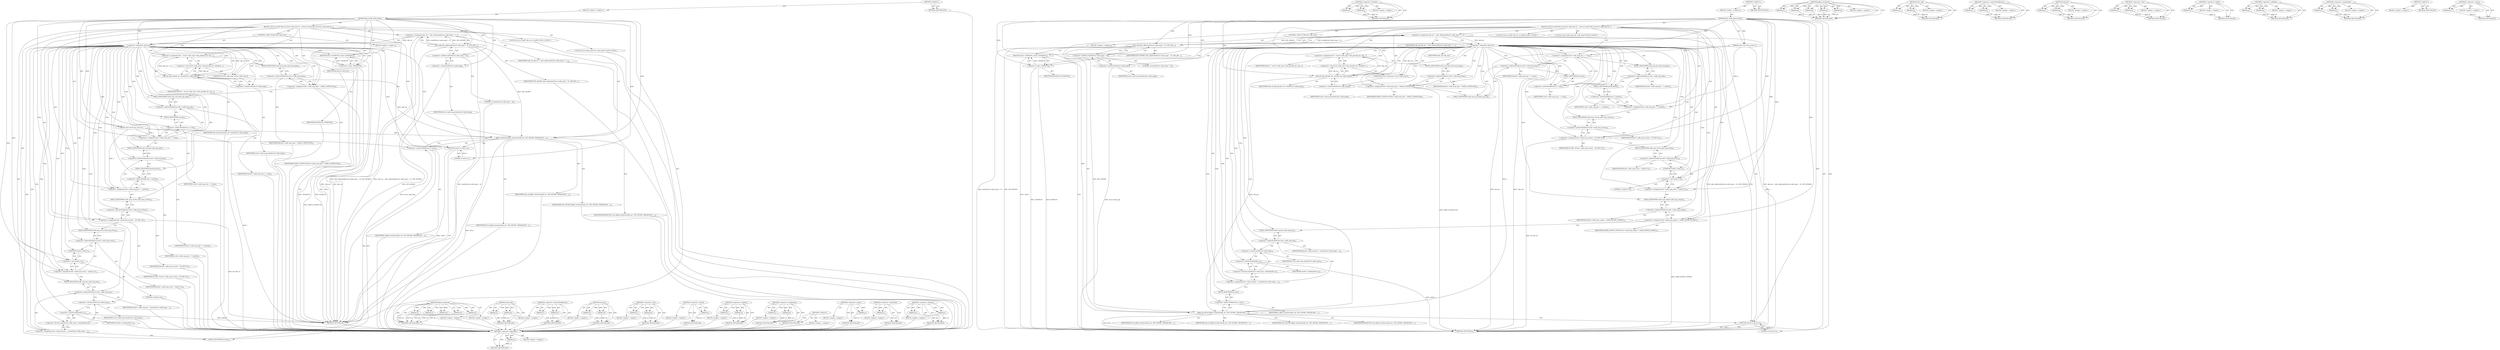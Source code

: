digraph "&lt;operator&gt;.minus" {
vulnerable_132 [label=<(METHOD,&lt;operator&gt;.logicalNot)>];
vulnerable_133 [label=<(PARAM,p1)>];
vulnerable_134 [label=<(BLOCK,&lt;empty&gt;,&lt;empty&gt;)>];
vulnerable_135 [label=<(METHOD_RETURN,ANY)>];
vulnerable_155 [label=<(METHOD,&lt;operator&gt;.division)>];
vulnerable_156 [label=<(PARAM,p1)>];
vulnerable_157 [label=<(PARAM,p2)>];
vulnerable_158 [label=<(BLOCK,&lt;empty&gt;,&lt;empty&gt;)>];
vulnerable_159 [label=<(METHOD_RETURN,ANY)>];
vulnerable_6 [label=<(METHOD,&lt;global&gt;)<SUB>1</SUB>>];
vulnerable_7 [label=<(BLOCK,&lt;empty&gt;,&lt;empty&gt;)<SUB>1</SUB>>];
vulnerable_8 [label=<(METHOD,key_notify_policy_flush)<SUB>1</SUB>>];
vulnerable_9 [label=<(PARAM,const struct km_event *c)<SUB>1</SUB>>];
vulnerable_10 [label=<(BLOCK,{
	struct sk_buff *skb_out;
	struct sadb_msg *h...,{
	struct sk_buff *skb_out;
	struct sadb_msg *h...)<SUB>2</SUB>>];
vulnerable_11 [label="<(LOCAL,struct sk_buff* skb_out: sk_buff*)<SUB>3</SUB>>"];
vulnerable_12 [label="<(LOCAL,struct sadb_msg* hdr: sadb_msg*)<SUB>4</SUB>>"];
vulnerable_13 [label=<(&lt;operator&gt;.assignment,skb_out = alloc_skb(sizeof(struct sadb_msg) + 1...)<SUB>6</SUB>>];
vulnerable_14 [label=<(IDENTIFIER,skb_out,skb_out = alloc_skb(sizeof(struct sadb_msg) + 1...)<SUB>6</SUB>>];
vulnerable_15 [label=<(alloc_skb,alloc_skb(sizeof(struct sadb_msg) + 16, GFP_ATO...)<SUB>6</SUB>>];
vulnerable_16 [label=<(&lt;operator&gt;.addition,sizeof(struct sadb_msg) + 16)<SUB>6</SUB>>];
vulnerable_17 [label=<(&lt;operator&gt;.sizeOf,sizeof(struct sadb_msg))<SUB>6</SUB>>];
vulnerable_18 [label=<(IDENTIFIER,struct sadb_msg,sizeof(struct sadb_msg))<SUB>6</SUB>>];
vulnerable_19 [label=<(LITERAL,16,sizeof(struct sadb_msg) + 16)<SUB>6</SUB>>];
vulnerable_20 [label=<(IDENTIFIER,GFP_ATOMIC,alloc_skb(sizeof(struct sadb_msg) + 16, GFP_ATO...)<SUB>6</SUB>>];
vulnerable_21 [label=<(CONTROL_STRUCTURE,IF,if (!skb_out))<SUB>7</SUB>>];
vulnerable_22 [label=<(&lt;operator&gt;.logicalNot,!skb_out)<SUB>7</SUB>>];
vulnerable_23 [label=<(IDENTIFIER,skb_out,!skb_out)<SUB>7</SUB>>];
vulnerable_24 [label=<(BLOCK,&lt;empty&gt;,&lt;empty&gt;)<SUB>8</SUB>>];
vulnerable_25 [label=<(RETURN,return -ENOBUFS;,return -ENOBUFS;)<SUB>8</SUB>>];
vulnerable_26 [label=<(&lt;operator&gt;.minus,-ENOBUFS)<SUB>8</SUB>>];
vulnerable_27 [label=<(IDENTIFIER,ENOBUFS,-ENOBUFS)<SUB>8</SUB>>];
vulnerable_28 [label=<(&lt;operator&gt;.assignment,hdr = (struct sadb_msg *) skb_put(skb_out, size...)<SUB>9</SUB>>];
vulnerable_29 [label=<(IDENTIFIER,hdr,hdr = (struct sadb_msg *) skb_put(skb_out, size...)<SUB>9</SUB>>];
vulnerable_30 [label=<(&lt;operator&gt;.cast,(struct sadb_msg *) skb_put(skb_out, sizeof(str...)<SUB>9</SUB>>];
vulnerable_31 [label=<(UNKNOWN,struct sadb_msg *,struct sadb_msg *)<SUB>9</SUB>>];
vulnerable_32 [label=<(skb_put,skb_put(skb_out, sizeof(struct sadb_msg)))<SUB>9</SUB>>];
vulnerable_33 [label=<(IDENTIFIER,skb_out,skb_put(skb_out, sizeof(struct sadb_msg)))<SUB>9</SUB>>];
vulnerable_34 [label=<(&lt;operator&gt;.sizeOf,sizeof(struct sadb_msg))<SUB>9</SUB>>];
vulnerable_35 [label=<(IDENTIFIER,struct sadb_msg,sizeof(struct sadb_msg))<SUB>9</SUB>>];
vulnerable_36 [label=<(&lt;operator&gt;.assignment,hdr-&gt;sadb_msg_type = SADB_X_SPDFLUSH)<SUB>10</SUB>>];
vulnerable_37 [label=<(&lt;operator&gt;.indirectFieldAccess,hdr-&gt;sadb_msg_type)<SUB>10</SUB>>];
vulnerable_38 [label=<(IDENTIFIER,hdr,hdr-&gt;sadb_msg_type = SADB_X_SPDFLUSH)<SUB>10</SUB>>];
vulnerable_39 [label=<(FIELD_IDENTIFIER,sadb_msg_type,sadb_msg_type)<SUB>10</SUB>>];
vulnerable_40 [label=<(IDENTIFIER,SADB_X_SPDFLUSH,hdr-&gt;sadb_msg_type = SADB_X_SPDFLUSH)<SUB>10</SUB>>];
vulnerable_41 [label=<(&lt;operator&gt;.assignment,hdr-&gt;sadb_msg_seq = c-&gt;seq)<SUB>11</SUB>>];
vulnerable_42 [label=<(&lt;operator&gt;.indirectFieldAccess,hdr-&gt;sadb_msg_seq)<SUB>11</SUB>>];
vulnerable_43 [label=<(IDENTIFIER,hdr,hdr-&gt;sadb_msg_seq = c-&gt;seq)<SUB>11</SUB>>];
vulnerable_44 [label=<(FIELD_IDENTIFIER,sadb_msg_seq,sadb_msg_seq)<SUB>11</SUB>>];
vulnerable_45 [label=<(&lt;operator&gt;.indirectFieldAccess,c-&gt;seq)<SUB>11</SUB>>];
vulnerable_46 [label=<(IDENTIFIER,c,hdr-&gt;sadb_msg_seq = c-&gt;seq)<SUB>11</SUB>>];
vulnerable_47 [label=<(FIELD_IDENTIFIER,seq,seq)<SUB>11</SUB>>];
vulnerable_48 [label=<(&lt;operator&gt;.assignment,hdr-&gt;sadb_msg_pid = c-&gt;portid)<SUB>12</SUB>>];
vulnerable_49 [label=<(&lt;operator&gt;.indirectFieldAccess,hdr-&gt;sadb_msg_pid)<SUB>12</SUB>>];
vulnerable_50 [label=<(IDENTIFIER,hdr,hdr-&gt;sadb_msg_pid = c-&gt;portid)<SUB>12</SUB>>];
vulnerable_51 [label=<(FIELD_IDENTIFIER,sadb_msg_pid,sadb_msg_pid)<SUB>12</SUB>>];
vulnerable_52 [label=<(&lt;operator&gt;.indirectFieldAccess,c-&gt;portid)<SUB>12</SUB>>];
vulnerable_53 [label=<(IDENTIFIER,c,hdr-&gt;sadb_msg_pid = c-&gt;portid)<SUB>12</SUB>>];
vulnerable_54 [label=<(FIELD_IDENTIFIER,portid,portid)<SUB>12</SUB>>];
vulnerable_55 [label=<(&lt;operator&gt;.assignment,hdr-&gt;sadb_msg_version = PF_KEY_V2)<SUB>13</SUB>>];
vulnerable_56 [label=<(&lt;operator&gt;.indirectFieldAccess,hdr-&gt;sadb_msg_version)<SUB>13</SUB>>];
vulnerable_57 [label=<(IDENTIFIER,hdr,hdr-&gt;sadb_msg_version = PF_KEY_V2)<SUB>13</SUB>>];
vulnerable_58 [label=<(FIELD_IDENTIFIER,sadb_msg_version,sadb_msg_version)<SUB>13</SUB>>];
vulnerable_59 [label=<(IDENTIFIER,PF_KEY_V2,hdr-&gt;sadb_msg_version = PF_KEY_V2)<SUB>13</SUB>>];
vulnerable_60 [label=<(&lt;operator&gt;.assignment,hdr-&gt;sadb_msg_errno = (uint8_t) 0)<SUB>14</SUB>>];
vulnerable_61 [label=<(&lt;operator&gt;.indirectFieldAccess,hdr-&gt;sadb_msg_errno)<SUB>14</SUB>>];
vulnerable_62 [label=<(IDENTIFIER,hdr,hdr-&gt;sadb_msg_errno = (uint8_t) 0)<SUB>14</SUB>>];
vulnerable_63 [label=<(FIELD_IDENTIFIER,sadb_msg_errno,sadb_msg_errno)<SUB>14</SUB>>];
vulnerable_64 [label=<(&lt;operator&gt;.cast,(uint8_t) 0)<SUB>14</SUB>>];
vulnerable_65 [label=<(UNKNOWN,uint8_t,uint8_t)<SUB>14</SUB>>];
vulnerable_66 [label=<(LITERAL,0,(uint8_t) 0)<SUB>14</SUB>>];
vulnerable_67 [label=<(&lt;operator&gt;.assignment,hdr-&gt;sadb_msg_len = (sizeof(struct sadb_msg) / ...)<SUB>15</SUB>>];
vulnerable_68 [label=<(&lt;operator&gt;.indirectFieldAccess,hdr-&gt;sadb_msg_len)<SUB>15</SUB>>];
vulnerable_69 [label=<(IDENTIFIER,hdr,hdr-&gt;sadb_msg_len = (sizeof(struct sadb_msg) / ...)<SUB>15</SUB>>];
vulnerable_70 [label=<(FIELD_IDENTIFIER,sadb_msg_len,sadb_msg_len)<SUB>15</SUB>>];
vulnerable_71 [label=<(&lt;operator&gt;.division,sizeof(struct sadb_msg) / sizeof(uint64_t))<SUB>15</SUB>>];
vulnerable_72 [label=<(&lt;operator&gt;.sizeOf,sizeof(struct sadb_msg))<SUB>15</SUB>>];
vulnerable_73 [label=<(IDENTIFIER,struct sadb_msg,sizeof(struct sadb_msg))<SUB>15</SUB>>];
vulnerable_74 [label=<(&lt;operator&gt;.sizeOf,sizeof(uint64_t))<SUB>15</SUB>>];
vulnerable_75 [label=<(IDENTIFIER,uint64_t,sizeof(uint64_t))<SUB>15</SUB>>];
vulnerable_76 [label=<(pfkey_broadcast,pfkey_broadcast(skb_out, GFP_ATOMIC, BROADCAST_...)<SUB>16</SUB>>];
vulnerable_77 [label=<(IDENTIFIER,skb_out,pfkey_broadcast(skb_out, GFP_ATOMIC, BROADCAST_...)<SUB>16</SUB>>];
vulnerable_78 [label=<(IDENTIFIER,GFP_ATOMIC,pfkey_broadcast(skb_out, GFP_ATOMIC, BROADCAST_...)<SUB>16</SUB>>];
vulnerable_79 [label=<(IDENTIFIER,BROADCAST_ALL,pfkey_broadcast(skb_out, GFP_ATOMIC, BROADCAST_...)<SUB>16</SUB>>];
vulnerable_80 [label=<(IDENTIFIER,NULL,pfkey_broadcast(skb_out, GFP_ATOMIC, BROADCAST_...)<SUB>16</SUB>>];
vulnerable_81 [label=<(&lt;operator&gt;.indirectFieldAccess,c-&gt;net)<SUB>16</SUB>>];
vulnerable_82 [label=<(IDENTIFIER,c,pfkey_broadcast(skb_out, GFP_ATOMIC, BROADCAST_...)<SUB>16</SUB>>];
vulnerable_83 [label=<(FIELD_IDENTIFIER,net,net)<SUB>16</SUB>>];
vulnerable_84 [label=<(RETURN,return 0;,return 0;)<SUB>17</SUB>>];
vulnerable_85 [label=<(LITERAL,0,return 0;)<SUB>17</SUB>>];
vulnerable_86 [label=<(METHOD_RETURN,int)<SUB>1</SUB>>];
vulnerable_88 [label=<(METHOD_RETURN,ANY)<SUB>1</SUB>>];
vulnerable_160 [label=<(METHOD,pfkey_broadcast)>];
vulnerable_161 [label=<(PARAM,p1)>];
vulnerable_162 [label=<(PARAM,p2)>];
vulnerable_163 [label=<(PARAM,p3)>];
vulnerable_164 [label=<(PARAM,p4)>];
vulnerable_165 [label=<(PARAM,p5)>];
vulnerable_166 [label=<(BLOCK,&lt;empty&gt;,&lt;empty&gt;)>];
vulnerable_167 [label=<(METHOD_RETURN,ANY)>];
vulnerable_118 [label=<(METHOD,alloc_skb)>];
vulnerable_119 [label=<(PARAM,p1)>];
vulnerable_120 [label=<(PARAM,p2)>];
vulnerable_121 [label=<(BLOCK,&lt;empty&gt;,&lt;empty&gt;)>];
vulnerable_122 [label=<(METHOD_RETURN,ANY)>];
vulnerable_150 [label=<(METHOD,&lt;operator&gt;.indirectFieldAccess)>];
vulnerable_151 [label=<(PARAM,p1)>];
vulnerable_152 [label=<(PARAM,p2)>];
vulnerable_153 [label=<(BLOCK,&lt;empty&gt;,&lt;empty&gt;)>];
vulnerable_154 [label=<(METHOD_RETURN,ANY)>];
vulnerable_145 [label=<(METHOD,skb_put)>];
vulnerable_146 [label=<(PARAM,p1)>];
vulnerable_147 [label=<(PARAM,p2)>];
vulnerable_148 [label=<(BLOCK,&lt;empty&gt;,&lt;empty&gt;)>];
vulnerable_149 [label=<(METHOD_RETURN,ANY)>];
vulnerable_140 [label=<(METHOD,&lt;operator&gt;.cast)>];
vulnerable_141 [label=<(PARAM,p1)>];
vulnerable_142 [label=<(PARAM,p2)>];
vulnerable_143 [label=<(BLOCK,&lt;empty&gt;,&lt;empty&gt;)>];
vulnerable_144 [label=<(METHOD_RETURN,ANY)>];
vulnerable_128 [label=<(METHOD,&lt;operator&gt;.sizeOf)>];
vulnerable_129 [label=<(PARAM,p1)>];
vulnerable_130 [label=<(BLOCK,&lt;empty&gt;,&lt;empty&gt;)>];
vulnerable_131 [label=<(METHOD_RETURN,ANY)>];
vulnerable_123 [label=<(METHOD,&lt;operator&gt;.addition)>];
vulnerable_124 [label=<(PARAM,p1)>];
vulnerable_125 [label=<(PARAM,p2)>];
vulnerable_126 [label=<(BLOCK,&lt;empty&gt;,&lt;empty&gt;)>];
vulnerable_127 [label=<(METHOD_RETURN,ANY)>];
vulnerable_113 [label=<(METHOD,&lt;operator&gt;.assignment)>];
vulnerable_114 [label=<(PARAM,p1)>];
vulnerable_115 [label=<(PARAM,p2)>];
vulnerable_116 [label=<(BLOCK,&lt;empty&gt;,&lt;empty&gt;)>];
vulnerable_117 [label=<(METHOD_RETURN,ANY)>];
vulnerable_107 [label=<(METHOD,&lt;global&gt;)<SUB>1</SUB>>];
vulnerable_108 [label=<(BLOCK,&lt;empty&gt;,&lt;empty&gt;)>];
vulnerable_109 [label=<(METHOD_RETURN,ANY)>];
vulnerable_136 [label=<(METHOD,&lt;operator&gt;.minus)>];
vulnerable_137 [label=<(PARAM,p1)>];
vulnerable_138 [label=<(BLOCK,&lt;empty&gt;,&lt;empty&gt;)>];
vulnerable_139 [label=<(METHOD_RETURN,ANY)>];
fixed_137 [label=<(METHOD,&lt;operator&gt;.logicalNot)>];
fixed_138 [label=<(PARAM,p1)>];
fixed_139 [label=<(BLOCK,&lt;empty&gt;,&lt;empty&gt;)>];
fixed_140 [label=<(METHOD_RETURN,ANY)>];
fixed_160 [label=<(METHOD,&lt;operator&gt;.division)>];
fixed_161 [label=<(PARAM,p1)>];
fixed_162 [label=<(PARAM,p2)>];
fixed_163 [label=<(BLOCK,&lt;empty&gt;,&lt;empty&gt;)>];
fixed_164 [label=<(METHOD_RETURN,ANY)>];
fixed_6 [label=<(METHOD,&lt;global&gt;)<SUB>1</SUB>>];
fixed_7 [label=<(BLOCK,&lt;empty&gt;,&lt;empty&gt;)<SUB>1</SUB>>];
fixed_8 [label=<(METHOD,key_notify_policy_flush)<SUB>1</SUB>>];
fixed_9 [label=<(PARAM,const struct km_event *c)<SUB>1</SUB>>];
fixed_10 [label=<(BLOCK,{
	struct sk_buff *skb_out;
	struct sadb_msg *h...,{
	struct sk_buff *skb_out;
	struct sadb_msg *h...)<SUB>2</SUB>>];
fixed_11 [label="<(LOCAL,struct sk_buff* skb_out: sk_buff*)<SUB>3</SUB>>"];
fixed_12 [label="<(LOCAL,struct sadb_msg* hdr: sadb_msg*)<SUB>4</SUB>>"];
fixed_13 [label=<(&lt;operator&gt;.assignment,skb_out = alloc_skb(sizeof(struct sadb_msg) + 1...)<SUB>6</SUB>>];
fixed_14 [label=<(IDENTIFIER,skb_out,skb_out = alloc_skb(sizeof(struct sadb_msg) + 1...)<SUB>6</SUB>>];
fixed_15 [label=<(alloc_skb,alloc_skb(sizeof(struct sadb_msg) + 16, GFP_ATO...)<SUB>6</SUB>>];
fixed_16 [label=<(&lt;operator&gt;.addition,sizeof(struct sadb_msg) + 16)<SUB>6</SUB>>];
fixed_17 [label=<(&lt;operator&gt;.sizeOf,sizeof(struct sadb_msg))<SUB>6</SUB>>];
fixed_18 [label=<(IDENTIFIER,struct sadb_msg,sizeof(struct sadb_msg))<SUB>6</SUB>>];
fixed_19 [label=<(LITERAL,16,sizeof(struct sadb_msg) + 16)<SUB>6</SUB>>];
fixed_20 [label=<(IDENTIFIER,GFP_ATOMIC,alloc_skb(sizeof(struct sadb_msg) + 16, GFP_ATO...)<SUB>6</SUB>>];
fixed_21 [label=<(CONTROL_STRUCTURE,IF,if (!skb_out))<SUB>7</SUB>>];
fixed_22 [label=<(&lt;operator&gt;.logicalNot,!skb_out)<SUB>7</SUB>>];
fixed_23 [label=<(IDENTIFIER,skb_out,!skb_out)<SUB>7</SUB>>];
fixed_24 [label=<(BLOCK,&lt;empty&gt;,&lt;empty&gt;)<SUB>8</SUB>>];
fixed_25 [label=<(RETURN,return -ENOBUFS;,return -ENOBUFS;)<SUB>8</SUB>>];
fixed_26 [label=<(&lt;operator&gt;.minus,-ENOBUFS)<SUB>8</SUB>>];
fixed_27 [label=<(IDENTIFIER,ENOBUFS,-ENOBUFS)<SUB>8</SUB>>];
fixed_28 [label=<(&lt;operator&gt;.assignment,hdr = (struct sadb_msg *) skb_put(skb_out, size...)<SUB>9</SUB>>];
fixed_29 [label=<(IDENTIFIER,hdr,hdr = (struct sadb_msg *) skb_put(skb_out, size...)<SUB>9</SUB>>];
fixed_30 [label=<(&lt;operator&gt;.cast,(struct sadb_msg *) skb_put(skb_out, sizeof(str...)<SUB>9</SUB>>];
fixed_31 [label=<(UNKNOWN,struct sadb_msg *,struct sadb_msg *)<SUB>9</SUB>>];
fixed_32 [label=<(skb_put,skb_put(skb_out, sizeof(struct sadb_msg)))<SUB>9</SUB>>];
fixed_33 [label=<(IDENTIFIER,skb_out,skb_put(skb_out, sizeof(struct sadb_msg)))<SUB>9</SUB>>];
fixed_34 [label=<(&lt;operator&gt;.sizeOf,sizeof(struct sadb_msg))<SUB>9</SUB>>];
fixed_35 [label=<(IDENTIFIER,struct sadb_msg,sizeof(struct sadb_msg))<SUB>9</SUB>>];
fixed_36 [label=<(&lt;operator&gt;.assignment,hdr-&gt;sadb_msg_type = SADB_X_SPDFLUSH)<SUB>10</SUB>>];
fixed_37 [label=<(&lt;operator&gt;.indirectFieldAccess,hdr-&gt;sadb_msg_type)<SUB>10</SUB>>];
fixed_38 [label=<(IDENTIFIER,hdr,hdr-&gt;sadb_msg_type = SADB_X_SPDFLUSH)<SUB>10</SUB>>];
fixed_39 [label=<(FIELD_IDENTIFIER,sadb_msg_type,sadb_msg_type)<SUB>10</SUB>>];
fixed_40 [label=<(IDENTIFIER,SADB_X_SPDFLUSH,hdr-&gt;sadb_msg_type = SADB_X_SPDFLUSH)<SUB>10</SUB>>];
fixed_41 [label=<(&lt;operator&gt;.assignment,hdr-&gt;sadb_msg_seq = c-&gt;seq)<SUB>11</SUB>>];
fixed_42 [label=<(&lt;operator&gt;.indirectFieldAccess,hdr-&gt;sadb_msg_seq)<SUB>11</SUB>>];
fixed_43 [label=<(IDENTIFIER,hdr,hdr-&gt;sadb_msg_seq = c-&gt;seq)<SUB>11</SUB>>];
fixed_44 [label=<(FIELD_IDENTIFIER,sadb_msg_seq,sadb_msg_seq)<SUB>11</SUB>>];
fixed_45 [label=<(&lt;operator&gt;.indirectFieldAccess,c-&gt;seq)<SUB>11</SUB>>];
fixed_46 [label=<(IDENTIFIER,c,hdr-&gt;sadb_msg_seq = c-&gt;seq)<SUB>11</SUB>>];
fixed_47 [label=<(FIELD_IDENTIFIER,seq,seq)<SUB>11</SUB>>];
fixed_48 [label=<(&lt;operator&gt;.assignment,hdr-&gt;sadb_msg_pid = c-&gt;portid)<SUB>12</SUB>>];
fixed_49 [label=<(&lt;operator&gt;.indirectFieldAccess,hdr-&gt;sadb_msg_pid)<SUB>12</SUB>>];
fixed_50 [label=<(IDENTIFIER,hdr,hdr-&gt;sadb_msg_pid = c-&gt;portid)<SUB>12</SUB>>];
fixed_51 [label=<(FIELD_IDENTIFIER,sadb_msg_pid,sadb_msg_pid)<SUB>12</SUB>>];
fixed_52 [label=<(&lt;operator&gt;.indirectFieldAccess,c-&gt;portid)<SUB>12</SUB>>];
fixed_53 [label=<(IDENTIFIER,c,hdr-&gt;sadb_msg_pid = c-&gt;portid)<SUB>12</SUB>>];
fixed_54 [label=<(FIELD_IDENTIFIER,portid,portid)<SUB>12</SUB>>];
fixed_55 [label=<(&lt;operator&gt;.assignment,hdr-&gt;sadb_msg_version = PF_KEY_V2)<SUB>13</SUB>>];
fixed_56 [label=<(&lt;operator&gt;.indirectFieldAccess,hdr-&gt;sadb_msg_version)<SUB>13</SUB>>];
fixed_57 [label=<(IDENTIFIER,hdr,hdr-&gt;sadb_msg_version = PF_KEY_V2)<SUB>13</SUB>>];
fixed_58 [label=<(FIELD_IDENTIFIER,sadb_msg_version,sadb_msg_version)<SUB>13</SUB>>];
fixed_59 [label=<(IDENTIFIER,PF_KEY_V2,hdr-&gt;sadb_msg_version = PF_KEY_V2)<SUB>13</SUB>>];
fixed_60 [label=<(&lt;operator&gt;.assignment,hdr-&gt;sadb_msg_errno = (uint8_t) 0)<SUB>14</SUB>>];
fixed_61 [label=<(&lt;operator&gt;.indirectFieldAccess,hdr-&gt;sadb_msg_errno)<SUB>14</SUB>>];
fixed_62 [label=<(IDENTIFIER,hdr,hdr-&gt;sadb_msg_errno = (uint8_t) 0)<SUB>14</SUB>>];
fixed_63 [label=<(FIELD_IDENTIFIER,sadb_msg_errno,sadb_msg_errno)<SUB>14</SUB>>];
fixed_64 [label=<(&lt;operator&gt;.cast,(uint8_t) 0)<SUB>14</SUB>>];
fixed_65 [label=<(UNKNOWN,uint8_t,uint8_t)<SUB>14</SUB>>];
fixed_66 [label=<(LITERAL,0,(uint8_t) 0)<SUB>14</SUB>>];
fixed_67 [label=<(&lt;operator&gt;.assignment,hdr-&gt;sadb_msg_satype = SADB_SATYPE_UNSPEC)<SUB>15</SUB>>];
fixed_68 [label=<(&lt;operator&gt;.indirectFieldAccess,hdr-&gt;sadb_msg_satype)<SUB>15</SUB>>];
fixed_69 [label=<(IDENTIFIER,hdr,hdr-&gt;sadb_msg_satype = SADB_SATYPE_UNSPEC)<SUB>15</SUB>>];
fixed_70 [label=<(FIELD_IDENTIFIER,sadb_msg_satype,sadb_msg_satype)<SUB>15</SUB>>];
fixed_71 [label=<(IDENTIFIER,SADB_SATYPE_UNSPEC,hdr-&gt;sadb_msg_satype = SADB_SATYPE_UNSPEC)<SUB>15</SUB>>];
fixed_72 [label=<(&lt;operator&gt;.assignment,hdr-&gt;sadb_msg_len = (sizeof(struct sadb_msg) / ...)<SUB>16</SUB>>];
fixed_73 [label=<(&lt;operator&gt;.indirectFieldAccess,hdr-&gt;sadb_msg_len)<SUB>16</SUB>>];
fixed_74 [label=<(IDENTIFIER,hdr,hdr-&gt;sadb_msg_len = (sizeof(struct sadb_msg) / ...)<SUB>16</SUB>>];
fixed_75 [label=<(FIELD_IDENTIFIER,sadb_msg_len,sadb_msg_len)<SUB>16</SUB>>];
fixed_76 [label=<(&lt;operator&gt;.division,sizeof(struct sadb_msg) / sizeof(uint64_t))<SUB>16</SUB>>];
fixed_77 [label=<(&lt;operator&gt;.sizeOf,sizeof(struct sadb_msg))<SUB>16</SUB>>];
fixed_78 [label=<(IDENTIFIER,struct sadb_msg,sizeof(struct sadb_msg))<SUB>16</SUB>>];
fixed_79 [label=<(&lt;operator&gt;.sizeOf,sizeof(uint64_t))<SUB>16</SUB>>];
fixed_80 [label=<(IDENTIFIER,uint64_t,sizeof(uint64_t))<SUB>16</SUB>>];
fixed_81 [label=<(pfkey_broadcast,pfkey_broadcast(skb_out, GFP_ATOMIC, BROADCAST_...)<SUB>17</SUB>>];
fixed_82 [label=<(IDENTIFIER,skb_out,pfkey_broadcast(skb_out, GFP_ATOMIC, BROADCAST_...)<SUB>17</SUB>>];
fixed_83 [label=<(IDENTIFIER,GFP_ATOMIC,pfkey_broadcast(skb_out, GFP_ATOMIC, BROADCAST_...)<SUB>17</SUB>>];
fixed_84 [label=<(IDENTIFIER,BROADCAST_ALL,pfkey_broadcast(skb_out, GFP_ATOMIC, BROADCAST_...)<SUB>17</SUB>>];
fixed_85 [label=<(IDENTIFIER,NULL,pfkey_broadcast(skb_out, GFP_ATOMIC, BROADCAST_...)<SUB>17</SUB>>];
fixed_86 [label=<(&lt;operator&gt;.indirectFieldAccess,c-&gt;net)<SUB>17</SUB>>];
fixed_87 [label=<(IDENTIFIER,c,pfkey_broadcast(skb_out, GFP_ATOMIC, BROADCAST_...)<SUB>17</SUB>>];
fixed_88 [label=<(FIELD_IDENTIFIER,net,net)<SUB>17</SUB>>];
fixed_89 [label=<(RETURN,return 0;,return 0;)<SUB>18</SUB>>];
fixed_90 [label=<(LITERAL,0,return 0;)<SUB>18</SUB>>];
fixed_91 [label=<(METHOD_RETURN,int)<SUB>1</SUB>>];
fixed_93 [label=<(METHOD_RETURN,ANY)<SUB>1</SUB>>];
fixed_165 [label=<(METHOD,pfkey_broadcast)>];
fixed_166 [label=<(PARAM,p1)>];
fixed_167 [label=<(PARAM,p2)>];
fixed_168 [label=<(PARAM,p3)>];
fixed_169 [label=<(PARAM,p4)>];
fixed_170 [label=<(PARAM,p5)>];
fixed_171 [label=<(BLOCK,&lt;empty&gt;,&lt;empty&gt;)>];
fixed_172 [label=<(METHOD_RETURN,ANY)>];
fixed_123 [label=<(METHOD,alloc_skb)>];
fixed_124 [label=<(PARAM,p1)>];
fixed_125 [label=<(PARAM,p2)>];
fixed_126 [label=<(BLOCK,&lt;empty&gt;,&lt;empty&gt;)>];
fixed_127 [label=<(METHOD_RETURN,ANY)>];
fixed_155 [label=<(METHOD,&lt;operator&gt;.indirectFieldAccess)>];
fixed_156 [label=<(PARAM,p1)>];
fixed_157 [label=<(PARAM,p2)>];
fixed_158 [label=<(BLOCK,&lt;empty&gt;,&lt;empty&gt;)>];
fixed_159 [label=<(METHOD_RETURN,ANY)>];
fixed_150 [label=<(METHOD,skb_put)>];
fixed_151 [label=<(PARAM,p1)>];
fixed_152 [label=<(PARAM,p2)>];
fixed_153 [label=<(BLOCK,&lt;empty&gt;,&lt;empty&gt;)>];
fixed_154 [label=<(METHOD_RETURN,ANY)>];
fixed_145 [label=<(METHOD,&lt;operator&gt;.cast)>];
fixed_146 [label=<(PARAM,p1)>];
fixed_147 [label=<(PARAM,p2)>];
fixed_148 [label=<(BLOCK,&lt;empty&gt;,&lt;empty&gt;)>];
fixed_149 [label=<(METHOD_RETURN,ANY)>];
fixed_133 [label=<(METHOD,&lt;operator&gt;.sizeOf)>];
fixed_134 [label=<(PARAM,p1)>];
fixed_135 [label=<(BLOCK,&lt;empty&gt;,&lt;empty&gt;)>];
fixed_136 [label=<(METHOD_RETURN,ANY)>];
fixed_128 [label=<(METHOD,&lt;operator&gt;.addition)>];
fixed_129 [label=<(PARAM,p1)>];
fixed_130 [label=<(PARAM,p2)>];
fixed_131 [label=<(BLOCK,&lt;empty&gt;,&lt;empty&gt;)>];
fixed_132 [label=<(METHOD_RETURN,ANY)>];
fixed_118 [label=<(METHOD,&lt;operator&gt;.assignment)>];
fixed_119 [label=<(PARAM,p1)>];
fixed_120 [label=<(PARAM,p2)>];
fixed_121 [label=<(BLOCK,&lt;empty&gt;,&lt;empty&gt;)>];
fixed_122 [label=<(METHOD_RETURN,ANY)>];
fixed_112 [label=<(METHOD,&lt;global&gt;)<SUB>1</SUB>>];
fixed_113 [label=<(BLOCK,&lt;empty&gt;,&lt;empty&gt;)>];
fixed_114 [label=<(METHOD_RETURN,ANY)>];
fixed_141 [label=<(METHOD,&lt;operator&gt;.minus)>];
fixed_142 [label=<(PARAM,p1)>];
fixed_143 [label=<(BLOCK,&lt;empty&gt;,&lt;empty&gt;)>];
fixed_144 [label=<(METHOD_RETURN,ANY)>];
vulnerable_132 -> vulnerable_133  [key=0, label="AST: "];
vulnerable_132 -> vulnerable_133  [key=1, label="DDG: "];
vulnerable_132 -> vulnerable_134  [key=0, label="AST: "];
vulnerable_132 -> vulnerable_135  [key=0, label="AST: "];
vulnerable_132 -> vulnerable_135  [key=1, label="CFG: "];
vulnerable_133 -> vulnerable_135  [key=0, label="DDG: p1"];
vulnerable_134 -> fixed_137  [key=0];
vulnerable_135 -> fixed_137  [key=0];
vulnerable_155 -> vulnerable_156  [key=0, label="AST: "];
vulnerable_155 -> vulnerable_156  [key=1, label="DDG: "];
vulnerable_155 -> vulnerable_158  [key=0, label="AST: "];
vulnerable_155 -> vulnerable_157  [key=0, label="AST: "];
vulnerable_155 -> vulnerable_157  [key=1, label="DDG: "];
vulnerable_155 -> vulnerable_159  [key=0, label="AST: "];
vulnerable_155 -> vulnerable_159  [key=1, label="CFG: "];
vulnerable_156 -> vulnerable_159  [key=0, label="DDG: p1"];
vulnerable_157 -> vulnerable_159  [key=0, label="DDG: p2"];
vulnerable_158 -> fixed_137  [key=0];
vulnerable_159 -> fixed_137  [key=0];
vulnerable_6 -> vulnerable_7  [key=0, label="AST: "];
vulnerable_6 -> vulnerable_88  [key=0, label="AST: "];
vulnerable_6 -> vulnerable_88  [key=1, label="CFG: "];
vulnerable_7 -> vulnerable_8  [key=0, label="AST: "];
vulnerable_8 -> vulnerable_9  [key=0, label="AST: "];
vulnerable_8 -> vulnerable_9  [key=1, label="DDG: "];
vulnerable_8 -> vulnerable_10  [key=0, label="AST: "];
vulnerable_8 -> vulnerable_86  [key=0, label="AST: "];
vulnerable_8 -> vulnerable_17  [key=0, label="CFG: "];
vulnerable_8 -> vulnerable_36  [key=0, label="DDG: "];
vulnerable_8 -> vulnerable_55  [key=0, label="DDG: "];
vulnerable_8 -> vulnerable_60  [key=0, label="DDG: "];
vulnerable_8 -> vulnerable_84  [key=0, label="DDG: "];
vulnerable_8 -> vulnerable_76  [key=0, label="DDG: "];
vulnerable_8 -> vulnerable_85  [key=0, label="DDG: "];
vulnerable_8 -> vulnerable_15  [key=0, label="DDG: "];
vulnerable_8 -> vulnerable_22  [key=0, label="DDG: "];
vulnerable_8 -> vulnerable_64  [key=0, label="DDG: "];
vulnerable_8 -> vulnerable_16  [key=0, label="DDG: "];
vulnerable_8 -> vulnerable_32  [key=0, label="DDG: "];
vulnerable_8 -> vulnerable_26  [key=0, label="DDG: "];
vulnerable_9 -> vulnerable_86  [key=0, label="DDG: c"];
vulnerable_9 -> vulnerable_41  [key=0, label="DDG: c"];
vulnerable_9 -> vulnerable_48  [key=0, label="DDG: c"];
vulnerable_9 -> vulnerable_76  [key=0, label="DDG: c"];
vulnerable_10 -> vulnerable_11  [key=0, label="AST: "];
vulnerable_10 -> vulnerable_12  [key=0, label="AST: "];
vulnerable_10 -> vulnerable_13  [key=0, label="AST: "];
vulnerable_10 -> vulnerable_21  [key=0, label="AST: "];
vulnerable_10 -> vulnerable_28  [key=0, label="AST: "];
vulnerable_10 -> vulnerable_36  [key=0, label="AST: "];
vulnerable_10 -> vulnerable_41  [key=0, label="AST: "];
vulnerable_10 -> vulnerable_48  [key=0, label="AST: "];
vulnerable_10 -> vulnerable_55  [key=0, label="AST: "];
vulnerable_10 -> vulnerable_60  [key=0, label="AST: "];
vulnerable_10 -> vulnerable_67  [key=0, label="AST: "];
vulnerable_10 -> vulnerable_76  [key=0, label="AST: "];
vulnerable_10 -> vulnerable_84  [key=0, label="AST: "];
vulnerable_11 -> fixed_137  [key=0];
vulnerable_12 -> fixed_137  [key=0];
vulnerable_13 -> vulnerable_14  [key=0, label="AST: "];
vulnerable_13 -> vulnerable_15  [key=0, label="AST: "];
vulnerable_13 -> vulnerable_22  [key=0, label="CFG: "];
vulnerable_13 -> vulnerable_22  [key=1, label="DDG: skb_out"];
vulnerable_13 -> vulnerable_86  [key=0, label="DDG: alloc_skb(sizeof(struct sadb_msg) + 16, GFP_ATOMIC)"];
vulnerable_13 -> vulnerable_86  [key=1, label="DDG: skb_out = alloc_skb(sizeof(struct sadb_msg) + 16, GFP_ATOMIC)"];
vulnerable_14 -> fixed_137  [key=0];
vulnerable_15 -> vulnerable_16  [key=0, label="AST: "];
vulnerable_15 -> vulnerable_20  [key=0, label="AST: "];
vulnerable_15 -> vulnerable_13  [key=0, label="CFG: "];
vulnerable_15 -> vulnerable_13  [key=1, label="DDG: sizeof(struct sadb_msg) + 16"];
vulnerable_15 -> vulnerable_13  [key=2, label="DDG: GFP_ATOMIC"];
vulnerable_15 -> vulnerable_86  [key=0, label="DDG: sizeof(struct sadb_msg) + 16"];
vulnerable_15 -> vulnerable_86  [key=1, label="DDG: GFP_ATOMIC"];
vulnerable_15 -> vulnerable_76  [key=0, label="DDG: GFP_ATOMIC"];
vulnerable_16 -> vulnerable_17  [key=0, label="AST: "];
vulnerable_16 -> vulnerable_19  [key=0, label="AST: "];
vulnerable_16 -> vulnerable_15  [key=0, label="CFG: "];
vulnerable_17 -> vulnerable_18  [key=0, label="AST: "];
vulnerable_17 -> vulnerable_16  [key=0, label="CFG: "];
vulnerable_17 -> vulnerable_86  [key=0, label="DDG: struct sadb_msg"];
vulnerable_18 -> fixed_137  [key=0];
vulnerable_19 -> fixed_137  [key=0];
vulnerable_20 -> fixed_137  [key=0];
vulnerable_21 -> vulnerable_22  [key=0, label="AST: "];
vulnerable_21 -> vulnerable_24  [key=0, label="AST: "];
vulnerable_22 -> vulnerable_23  [key=0, label="AST: "];
vulnerable_22 -> vulnerable_26  [key=0, label="CFG: "];
vulnerable_22 -> vulnerable_26  [key=1, label="CDG: "];
vulnerable_22 -> vulnerable_31  [key=0, label="CFG: "];
vulnerable_22 -> vulnerable_31  [key=1, label="CDG: "];
vulnerable_22 -> vulnerable_86  [key=0, label="DDG: skb_out"];
vulnerable_22 -> vulnerable_86  [key=1, label="DDG: !skb_out"];
vulnerable_22 -> vulnerable_32  [key=0, label="DDG: skb_out"];
vulnerable_22 -> vulnerable_32  [key=1, label="CDG: "];
vulnerable_22 -> vulnerable_47  [key=0, label="CDG: "];
vulnerable_22 -> vulnerable_30  [key=0, label="CDG: "];
vulnerable_22 -> vulnerable_34  [key=0, label="CDG: "];
vulnerable_22 -> vulnerable_48  [key=0, label="CDG: "];
vulnerable_22 -> vulnerable_68  [key=0, label="CDG: "];
vulnerable_22 -> vulnerable_49  [key=0, label="CDG: "];
vulnerable_22 -> vulnerable_60  [key=0, label="CDG: "];
vulnerable_22 -> vulnerable_64  [key=0, label="CDG: "];
vulnerable_22 -> vulnerable_42  [key=0, label="CDG: "];
vulnerable_22 -> vulnerable_51  [key=0, label="CDG: "];
vulnerable_22 -> vulnerable_28  [key=0, label="CDG: "];
vulnerable_22 -> vulnerable_52  [key=0, label="CDG: "];
vulnerable_22 -> vulnerable_37  [key=0, label="CDG: "];
vulnerable_22 -> vulnerable_81  [key=0, label="CDG: "];
vulnerable_22 -> vulnerable_84  [key=0, label="CDG: "];
vulnerable_22 -> vulnerable_25  [key=0, label="CDG: "];
vulnerable_22 -> vulnerable_72  [key=0, label="CDG: "];
vulnerable_22 -> vulnerable_56  [key=0, label="CDG: "];
vulnerable_22 -> vulnerable_67  [key=0, label="CDG: "];
vulnerable_22 -> vulnerable_74  [key=0, label="CDG: "];
vulnerable_22 -> vulnerable_45  [key=0, label="CDG: "];
vulnerable_22 -> vulnerable_76  [key=0, label="CDG: "];
vulnerable_22 -> vulnerable_65  [key=0, label="CDG: "];
vulnerable_22 -> vulnerable_44  [key=0, label="CDG: "];
vulnerable_22 -> vulnerable_54  [key=0, label="CDG: "];
vulnerable_22 -> vulnerable_58  [key=0, label="CDG: "];
vulnerable_22 -> vulnerable_61  [key=0, label="CDG: "];
vulnerable_22 -> vulnerable_83  [key=0, label="CDG: "];
vulnerable_22 -> vulnerable_71  [key=0, label="CDG: "];
vulnerable_22 -> vulnerable_36  [key=0, label="CDG: "];
vulnerable_22 -> vulnerable_41  [key=0, label="CDG: "];
vulnerable_22 -> vulnerable_70  [key=0, label="CDG: "];
vulnerable_22 -> vulnerable_63  [key=0, label="CDG: "];
vulnerable_22 -> vulnerable_55  [key=0, label="CDG: "];
vulnerable_22 -> vulnerable_39  [key=0, label="CDG: "];
vulnerable_23 -> fixed_137  [key=0];
vulnerable_24 -> vulnerable_25  [key=0, label="AST: "];
vulnerable_25 -> vulnerable_26  [key=0, label="AST: "];
vulnerable_25 -> vulnerable_86  [key=0, label="CFG: "];
vulnerable_25 -> vulnerable_86  [key=1, label="DDG: &lt;RET&gt;"];
vulnerable_26 -> vulnerable_27  [key=0, label="AST: "];
vulnerable_26 -> vulnerable_25  [key=0, label="CFG: "];
vulnerable_26 -> vulnerable_25  [key=1, label="DDG: -ENOBUFS"];
vulnerable_26 -> vulnerable_86  [key=0, label="DDG: ENOBUFS"];
vulnerable_26 -> vulnerable_86  [key=1, label="DDG: -ENOBUFS"];
vulnerable_27 -> fixed_137  [key=0];
vulnerable_28 -> vulnerable_29  [key=0, label="AST: "];
vulnerable_28 -> vulnerable_30  [key=0, label="AST: "];
vulnerable_28 -> vulnerable_39  [key=0, label="CFG: "];
vulnerable_29 -> fixed_137  [key=0];
vulnerable_30 -> vulnerable_31  [key=0, label="AST: "];
vulnerable_30 -> vulnerable_32  [key=0, label="AST: "];
vulnerable_30 -> vulnerable_28  [key=0, label="CFG: "];
vulnerable_31 -> vulnerable_34  [key=0, label="CFG: "];
vulnerable_32 -> vulnerable_33  [key=0, label="AST: "];
vulnerable_32 -> vulnerable_34  [key=0, label="AST: "];
vulnerable_32 -> vulnerable_30  [key=0, label="CFG: "];
vulnerable_32 -> vulnerable_30  [key=1, label="DDG: skb_out"];
vulnerable_32 -> vulnerable_28  [key=0, label="DDG: skb_out"];
vulnerable_32 -> vulnerable_76  [key=0, label="DDG: skb_out"];
vulnerable_33 -> fixed_137  [key=0];
vulnerable_34 -> vulnerable_35  [key=0, label="AST: "];
vulnerable_34 -> vulnerable_32  [key=0, label="CFG: "];
vulnerable_35 -> fixed_137  [key=0];
vulnerable_36 -> vulnerable_37  [key=0, label="AST: "];
vulnerable_36 -> vulnerable_40  [key=0, label="AST: "];
vulnerable_36 -> vulnerable_44  [key=0, label="CFG: "];
vulnerable_36 -> vulnerable_86  [key=0, label="DDG: SADB_X_SPDFLUSH"];
vulnerable_37 -> vulnerable_38  [key=0, label="AST: "];
vulnerable_37 -> vulnerable_39  [key=0, label="AST: "];
vulnerable_37 -> vulnerable_36  [key=0, label="CFG: "];
vulnerable_38 -> fixed_137  [key=0];
vulnerable_39 -> vulnerable_37  [key=0, label="CFG: "];
vulnerable_40 -> fixed_137  [key=0];
vulnerable_41 -> vulnerable_42  [key=0, label="AST: "];
vulnerable_41 -> vulnerable_45  [key=0, label="AST: "];
vulnerable_41 -> vulnerable_51  [key=0, label="CFG: "];
vulnerable_42 -> vulnerable_43  [key=0, label="AST: "];
vulnerable_42 -> vulnerable_44  [key=0, label="AST: "];
vulnerable_42 -> vulnerable_47  [key=0, label="CFG: "];
vulnerable_43 -> fixed_137  [key=0];
vulnerable_44 -> vulnerable_42  [key=0, label="CFG: "];
vulnerable_45 -> vulnerable_46  [key=0, label="AST: "];
vulnerable_45 -> vulnerable_47  [key=0, label="AST: "];
vulnerable_45 -> vulnerable_41  [key=0, label="CFG: "];
vulnerable_46 -> fixed_137  [key=0];
vulnerable_47 -> vulnerable_45  [key=0, label="CFG: "];
vulnerable_48 -> vulnerable_49  [key=0, label="AST: "];
vulnerable_48 -> vulnerable_52  [key=0, label="AST: "];
vulnerable_48 -> vulnerable_58  [key=0, label="CFG: "];
vulnerable_49 -> vulnerable_50  [key=0, label="AST: "];
vulnerable_49 -> vulnerable_51  [key=0, label="AST: "];
vulnerable_49 -> vulnerable_54  [key=0, label="CFG: "];
vulnerable_50 -> fixed_137  [key=0];
vulnerable_51 -> vulnerable_49  [key=0, label="CFG: "];
vulnerable_52 -> vulnerable_53  [key=0, label="AST: "];
vulnerable_52 -> vulnerable_54  [key=0, label="AST: "];
vulnerable_52 -> vulnerable_48  [key=0, label="CFG: "];
vulnerable_53 -> fixed_137  [key=0];
vulnerable_54 -> vulnerable_52  [key=0, label="CFG: "];
vulnerable_55 -> vulnerable_56  [key=0, label="AST: "];
vulnerable_55 -> vulnerable_59  [key=0, label="AST: "];
vulnerable_55 -> vulnerable_63  [key=0, label="CFG: "];
vulnerable_55 -> vulnerable_86  [key=0, label="DDG: PF_KEY_V2"];
vulnerable_56 -> vulnerable_57  [key=0, label="AST: "];
vulnerable_56 -> vulnerable_58  [key=0, label="AST: "];
vulnerable_56 -> vulnerable_55  [key=0, label="CFG: "];
vulnerable_57 -> fixed_137  [key=0];
vulnerable_58 -> vulnerable_56  [key=0, label="CFG: "];
vulnerable_59 -> fixed_137  [key=0];
vulnerable_60 -> vulnerable_61  [key=0, label="AST: "];
vulnerable_60 -> vulnerable_64  [key=0, label="AST: "];
vulnerable_60 -> vulnerable_70  [key=0, label="CFG: "];
vulnerable_61 -> vulnerable_62  [key=0, label="AST: "];
vulnerable_61 -> vulnerable_63  [key=0, label="AST: "];
vulnerable_61 -> vulnerable_65  [key=0, label="CFG: "];
vulnerable_62 -> fixed_137  [key=0];
vulnerable_63 -> vulnerable_61  [key=0, label="CFG: "];
vulnerable_64 -> vulnerable_65  [key=0, label="AST: "];
vulnerable_64 -> vulnerable_66  [key=0, label="AST: "];
vulnerable_64 -> vulnerable_60  [key=0, label="CFG: "];
vulnerable_65 -> vulnerable_64  [key=0, label="CFG: "];
vulnerable_66 -> fixed_137  [key=0];
vulnerable_67 -> vulnerable_68  [key=0, label="AST: "];
vulnerable_67 -> vulnerable_71  [key=0, label="AST: "];
vulnerable_67 -> vulnerable_83  [key=0, label="CFG: "];
vulnerable_68 -> vulnerable_69  [key=0, label="AST: "];
vulnerable_68 -> vulnerable_70  [key=0, label="AST: "];
vulnerable_68 -> vulnerable_72  [key=0, label="CFG: "];
vulnerable_69 -> fixed_137  [key=0];
vulnerable_70 -> vulnerable_68  [key=0, label="CFG: "];
vulnerable_71 -> vulnerable_72  [key=0, label="AST: "];
vulnerable_71 -> vulnerable_74  [key=0, label="AST: "];
vulnerable_71 -> vulnerable_67  [key=0, label="CFG: "];
vulnerable_72 -> vulnerable_73  [key=0, label="AST: "];
vulnerable_72 -> vulnerable_74  [key=0, label="CFG: "];
vulnerable_73 -> fixed_137  [key=0];
vulnerable_74 -> vulnerable_75  [key=0, label="AST: "];
vulnerable_74 -> vulnerable_71  [key=0, label="CFG: "];
vulnerable_74 -> vulnerable_86  [key=0, label="DDG: uint64_t"];
vulnerable_75 -> fixed_137  [key=0];
vulnerable_76 -> vulnerable_77  [key=0, label="AST: "];
vulnerable_76 -> vulnerable_78  [key=0, label="AST: "];
vulnerable_76 -> vulnerable_79  [key=0, label="AST: "];
vulnerable_76 -> vulnerable_80  [key=0, label="AST: "];
vulnerable_76 -> vulnerable_81  [key=0, label="AST: "];
vulnerable_76 -> vulnerable_84  [key=0, label="CFG: "];
vulnerable_76 -> vulnerable_86  [key=0, label="DDG: NULL"];
vulnerable_77 -> fixed_137  [key=0];
vulnerable_78 -> fixed_137  [key=0];
vulnerable_79 -> fixed_137  [key=0];
vulnerable_80 -> fixed_137  [key=0];
vulnerable_81 -> vulnerable_82  [key=0, label="AST: "];
vulnerable_81 -> vulnerable_83  [key=0, label="AST: "];
vulnerable_81 -> vulnerable_76  [key=0, label="CFG: "];
vulnerable_82 -> fixed_137  [key=0];
vulnerable_83 -> vulnerable_81  [key=0, label="CFG: "];
vulnerable_84 -> vulnerable_85  [key=0, label="AST: "];
vulnerable_84 -> vulnerable_86  [key=0, label="CFG: "];
vulnerable_84 -> vulnerable_86  [key=1, label="DDG: &lt;RET&gt;"];
vulnerable_85 -> vulnerable_84  [key=0, label="DDG: 0"];
vulnerable_86 -> fixed_137  [key=0];
vulnerable_88 -> fixed_137  [key=0];
vulnerable_160 -> vulnerable_161  [key=0, label="AST: "];
vulnerable_160 -> vulnerable_161  [key=1, label="DDG: "];
vulnerable_160 -> vulnerable_166  [key=0, label="AST: "];
vulnerable_160 -> vulnerable_162  [key=0, label="AST: "];
vulnerable_160 -> vulnerable_162  [key=1, label="DDG: "];
vulnerable_160 -> vulnerable_167  [key=0, label="AST: "];
vulnerable_160 -> vulnerable_167  [key=1, label="CFG: "];
vulnerable_160 -> vulnerable_163  [key=0, label="AST: "];
vulnerable_160 -> vulnerable_163  [key=1, label="DDG: "];
vulnerable_160 -> vulnerable_164  [key=0, label="AST: "];
vulnerable_160 -> vulnerable_164  [key=1, label="DDG: "];
vulnerable_160 -> vulnerable_165  [key=0, label="AST: "];
vulnerable_160 -> vulnerable_165  [key=1, label="DDG: "];
vulnerable_161 -> vulnerable_167  [key=0, label="DDG: p1"];
vulnerable_162 -> vulnerable_167  [key=0, label="DDG: p2"];
vulnerable_163 -> vulnerable_167  [key=0, label="DDG: p3"];
vulnerable_164 -> vulnerable_167  [key=0, label="DDG: p4"];
vulnerable_165 -> vulnerable_167  [key=0, label="DDG: p5"];
vulnerable_166 -> fixed_137  [key=0];
vulnerable_167 -> fixed_137  [key=0];
vulnerable_118 -> vulnerable_119  [key=0, label="AST: "];
vulnerable_118 -> vulnerable_119  [key=1, label="DDG: "];
vulnerable_118 -> vulnerable_121  [key=0, label="AST: "];
vulnerable_118 -> vulnerable_120  [key=0, label="AST: "];
vulnerable_118 -> vulnerable_120  [key=1, label="DDG: "];
vulnerable_118 -> vulnerable_122  [key=0, label="AST: "];
vulnerable_118 -> vulnerable_122  [key=1, label="CFG: "];
vulnerable_119 -> vulnerable_122  [key=0, label="DDG: p1"];
vulnerable_120 -> vulnerable_122  [key=0, label="DDG: p2"];
vulnerable_121 -> fixed_137  [key=0];
vulnerable_122 -> fixed_137  [key=0];
vulnerable_150 -> vulnerable_151  [key=0, label="AST: "];
vulnerable_150 -> vulnerable_151  [key=1, label="DDG: "];
vulnerable_150 -> vulnerable_153  [key=0, label="AST: "];
vulnerable_150 -> vulnerable_152  [key=0, label="AST: "];
vulnerable_150 -> vulnerable_152  [key=1, label="DDG: "];
vulnerable_150 -> vulnerable_154  [key=0, label="AST: "];
vulnerable_150 -> vulnerable_154  [key=1, label="CFG: "];
vulnerable_151 -> vulnerable_154  [key=0, label="DDG: p1"];
vulnerable_152 -> vulnerable_154  [key=0, label="DDG: p2"];
vulnerable_153 -> fixed_137  [key=0];
vulnerable_154 -> fixed_137  [key=0];
vulnerable_145 -> vulnerable_146  [key=0, label="AST: "];
vulnerable_145 -> vulnerable_146  [key=1, label="DDG: "];
vulnerable_145 -> vulnerable_148  [key=0, label="AST: "];
vulnerable_145 -> vulnerable_147  [key=0, label="AST: "];
vulnerable_145 -> vulnerable_147  [key=1, label="DDG: "];
vulnerable_145 -> vulnerable_149  [key=0, label="AST: "];
vulnerable_145 -> vulnerable_149  [key=1, label="CFG: "];
vulnerable_146 -> vulnerable_149  [key=0, label="DDG: p1"];
vulnerable_147 -> vulnerable_149  [key=0, label="DDG: p2"];
vulnerable_148 -> fixed_137  [key=0];
vulnerable_149 -> fixed_137  [key=0];
vulnerable_140 -> vulnerable_141  [key=0, label="AST: "];
vulnerable_140 -> vulnerable_141  [key=1, label="DDG: "];
vulnerable_140 -> vulnerable_143  [key=0, label="AST: "];
vulnerable_140 -> vulnerable_142  [key=0, label="AST: "];
vulnerable_140 -> vulnerable_142  [key=1, label="DDG: "];
vulnerable_140 -> vulnerable_144  [key=0, label="AST: "];
vulnerable_140 -> vulnerable_144  [key=1, label="CFG: "];
vulnerable_141 -> vulnerable_144  [key=0, label="DDG: p1"];
vulnerable_142 -> vulnerable_144  [key=0, label="DDG: p2"];
vulnerable_143 -> fixed_137  [key=0];
vulnerable_144 -> fixed_137  [key=0];
vulnerable_128 -> vulnerable_129  [key=0, label="AST: "];
vulnerable_128 -> vulnerable_129  [key=1, label="DDG: "];
vulnerable_128 -> vulnerable_130  [key=0, label="AST: "];
vulnerable_128 -> vulnerable_131  [key=0, label="AST: "];
vulnerable_128 -> vulnerable_131  [key=1, label="CFG: "];
vulnerable_129 -> vulnerable_131  [key=0, label="DDG: p1"];
vulnerable_130 -> fixed_137  [key=0];
vulnerable_131 -> fixed_137  [key=0];
vulnerable_123 -> vulnerable_124  [key=0, label="AST: "];
vulnerable_123 -> vulnerable_124  [key=1, label="DDG: "];
vulnerable_123 -> vulnerable_126  [key=0, label="AST: "];
vulnerable_123 -> vulnerable_125  [key=0, label="AST: "];
vulnerable_123 -> vulnerable_125  [key=1, label="DDG: "];
vulnerable_123 -> vulnerable_127  [key=0, label="AST: "];
vulnerable_123 -> vulnerable_127  [key=1, label="CFG: "];
vulnerable_124 -> vulnerable_127  [key=0, label="DDG: p1"];
vulnerable_125 -> vulnerable_127  [key=0, label="DDG: p2"];
vulnerable_126 -> fixed_137  [key=0];
vulnerable_127 -> fixed_137  [key=0];
vulnerable_113 -> vulnerable_114  [key=0, label="AST: "];
vulnerable_113 -> vulnerable_114  [key=1, label="DDG: "];
vulnerable_113 -> vulnerable_116  [key=0, label="AST: "];
vulnerable_113 -> vulnerable_115  [key=0, label="AST: "];
vulnerable_113 -> vulnerable_115  [key=1, label="DDG: "];
vulnerable_113 -> vulnerable_117  [key=0, label="AST: "];
vulnerable_113 -> vulnerable_117  [key=1, label="CFG: "];
vulnerable_114 -> vulnerable_117  [key=0, label="DDG: p1"];
vulnerable_115 -> vulnerable_117  [key=0, label="DDG: p2"];
vulnerable_116 -> fixed_137  [key=0];
vulnerable_117 -> fixed_137  [key=0];
vulnerable_107 -> vulnerable_108  [key=0, label="AST: "];
vulnerable_107 -> vulnerable_109  [key=0, label="AST: "];
vulnerable_107 -> vulnerable_109  [key=1, label="CFG: "];
vulnerable_108 -> fixed_137  [key=0];
vulnerable_109 -> fixed_137  [key=0];
vulnerable_136 -> vulnerable_137  [key=0, label="AST: "];
vulnerable_136 -> vulnerable_137  [key=1, label="DDG: "];
vulnerable_136 -> vulnerable_138  [key=0, label="AST: "];
vulnerable_136 -> vulnerable_139  [key=0, label="AST: "];
vulnerable_136 -> vulnerable_139  [key=1, label="CFG: "];
vulnerable_137 -> vulnerable_139  [key=0, label="DDG: p1"];
vulnerable_138 -> fixed_137  [key=0];
vulnerable_139 -> fixed_137  [key=0];
fixed_137 -> fixed_138  [key=0, label="AST: "];
fixed_137 -> fixed_138  [key=1, label="DDG: "];
fixed_137 -> fixed_139  [key=0, label="AST: "];
fixed_137 -> fixed_140  [key=0, label="AST: "];
fixed_137 -> fixed_140  [key=1, label="CFG: "];
fixed_138 -> fixed_140  [key=0, label="DDG: p1"];
fixed_160 -> fixed_161  [key=0, label="AST: "];
fixed_160 -> fixed_161  [key=1, label="DDG: "];
fixed_160 -> fixed_163  [key=0, label="AST: "];
fixed_160 -> fixed_162  [key=0, label="AST: "];
fixed_160 -> fixed_162  [key=1, label="DDG: "];
fixed_160 -> fixed_164  [key=0, label="AST: "];
fixed_160 -> fixed_164  [key=1, label="CFG: "];
fixed_161 -> fixed_164  [key=0, label="DDG: p1"];
fixed_162 -> fixed_164  [key=0, label="DDG: p2"];
fixed_6 -> fixed_7  [key=0, label="AST: "];
fixed_6 -> fixed_93  [key=0, label="AST: "];
fixed_6 -> fixed_93  [key=1, label="CFG: "];
fixed_7 -> fixed_8  [key=0, label="AST: "];
fixed_8 -> fixed_9  [key=0, label="AST: "];
fixed_8 -> fixed_9  [key=1, label="DDG: "];
fixed_8 -> fixed_10  [key=0, label="AST: "];
fixed_8 -> fixed_91  [key=0, label="AST: "];
fixed_8 -> fixed_17  [key=0, label="CFG: "];
fixed_8 -> fixed_36  [key=0, label="DDG: "];
fixed_8 -> fixed_55  [key=0, label="DDG: "];
fixed_8 -> fixed_60  [key=0, label="DDG: "];
fixed_8 -> fixed_67  [key=0, label="DDG: "];
fixed_8 -> fixed_89  [key=0, label="DDG: "];
fixed_8 -> fixed_81  [key=0, label="DDG: "];
fixed_8 -> fixed_90  [key=0, label="DDG: "];
fixed_8 -> fixed_15  [key=0, label="DDG: "];
fixed_8 -> fixed_22  [key=0, label="DDG: "];
fixed_8 -> fixed_64  [key=0, label="DDG: "];
fixed_8 -> fixed_16  [key=0, label="DDG: "];
fixed_8 -> fixed_32  [key=0, label="DDG: "];
fixed_8 -> fixed_26  [key=0, label="DDG: "];
fixed_9 -> fixed_91  [key=0, label="DDG: c"];
fixed_9 -> fixed_41  [key=0, label="DDG: c"];
fixed_9 -> fixed_48  [key=0, label="DDG: c"];
fixed_9 -> fixed_81  [key=0, label="DDG: c"];
fixed_10 -> fixed_11  [key=0, label="AST: "];
fixed_10 -> fixed_12  [key=0, label="AST: "];
fixed_10 -> fixed_13  [key=0, label="AST: "];
fixed_10 -> fixed_21  [key=0, label="AST: "];
fixed_10 -> fixed_28  [key=0, label="AST: "];
fixed_10 -> fixed_36  [key=0, label="AST: "];
fixed_10 -> fixed_41  [key=0, label="AST: "];
fixed_10 -> fixed_48  [key=0, label="AST: "];
fixed_10 -> fixed_55  [key=0, label="AST: "];
fixed_10 -> fixed_60  [key=0, label="AST: "];
fixed_10 -> fixed_67  [key=0, label="AST: "];
fixed_10 -> fixed_72  [key=0, label="AST: "];
fixed_10 -> fixed_81  [key=0, label="AST: "];
fixed_10 -> fixed_89  [key=0, label="AST: "];
fixed_13 -> fixed_14  [key=0, label="AST: "];
fixed_13 -> fixed_15  [key=0, label="AST: "];
fixed_13 -> fixed_22  [key=0, label="CFG: "];
fixed_13 -> fixed_22  [key=1, label="DDG: skb_out"];
fixed_13 -> fixed_91  [key=0, label="DDG: alloc_skb(sizeof(struct sadb_msg) + 16, GFP_ATOMIC)"];
fixed_13 -> fixed_91  [key=1, label="DDG: skb_out = alloc_skb(sizeof(struct sadb_msg) + 16, GFP_ATOMIC)"];
fixed_15 -> fixed_16  [key=0, label="AST: "];
fixed_15 -> fixed_20  [key=0, label="AST: "];
fixed_15 -> fixed_13  [key=0, label="CFG: "];
fixed_15 -> fixed_13  [key=1, label="DDG: sizeof(struct sadb_msg) + 16"];
fixed_15 -> fixed_13  [key=2, label="DDG: GFP_ATOMIC"];
fixed_15 -> fixed_91  [key=0, label="DDG: sizeof(struct sadb_msg) + 16"];
fixed_15 -> fixed_91  [key=1, label="DDG: GFP_ATOMIC"];
fixed_15 -> fixed_81  [key=0, label="DDG: GFP_ATOMIC"];
fixed_16 -> fixed_17  [key=0, label="AST: "];
fixed_16 -> fixed_19  [key=0, label="AST: "];
fixed_16 -> fixed_15  [key=0, label="CFG: "];
fixed_17 -> fixed_18  [key=0, label="AST: "];
fixed_17 -> fixed_16  [key=0, label="CFG: "];
fixed_17 -> fixed_91  [key=0, label="DDG: struct sadb_msg"];
fixed_21 -> fixed_22  [key=0, label="AST: "];
fixed_21 -> fixed_24  [key=0, label="AST: "];
fixed_22 -> fixed_23  [key=0, label="AST: "];
fixed_22 -> fixed_26  [key=0, label="CFG: "];
fixed_22 -> fixed_26  [key=1, label="CDG: "];
fixed_22 -> fixed_31  [key=0, label="CFG: "];
fixed_22 -> fixed_31  [key=1, label="CDG: "];
fixed_22 -> fixed_91  [key=0, label="DDG: skb_out"];
fixed_22 -> fixed_91  [key=1, label="DDG: !skb_out"];
fixed_22 -> fixed_32  [key=0, label="DDG: skb_out"];
fixed_22 -> fixed_32  [key=1, label="CDG: "];
fixed_22 -> fixed_47  [key=0, label="CDG: "];
fixed_22 -> fixed_30  [key=0, label="CDG: "];
fixed_22 -> fixed_34  [key=0, label="CDG: "];
fixed_22 -> fixed_48  [key=0, label="CDG: "];
fixed_22 -> fixed_68  [key=0, label="CDG: "];
fixed_22 -> fixed_49  [key=0, label="CDG: "];
fixed_22 -> fixed_60  [key=0, label="CDG: "];
fixed_22 -> fixed_73  [key=0, label="CDG: "];
fixed_22 -> fixed_77  [key=0, label="CDG: "];
fixed_22 -> fixed_64  [key=0, label="CDG: "];
fixed_22 -> fixed_42  [key=0, label="CDG: "];
fixed_22 -> fixed_51  [key=0, label="CDG: "];
fixed_22 -> fixed_89  [key=0, label="CDG: "];
fixed_22 -> fixed_28  [key=0, label="CDG: "];
fixed_22 -> fixed_75  [key=0, label="CDG: "];
fixed_22 -> fixed_52  [key=0, label="CDG: "];
fixed_22 -> fixed_37  [key=0, label="CDG: "];
fixed_22 -> fixed_81  [key=0, label="CDG: "];
fixed_22 -> fixed_25  [key=0, label="CDG: "];
fixed_22 -> fixed_72  [key=0, label="CDG: "];
fixed_22 -> fixed_56  [key=0, label="CDG: "];
fixed_22 -> fixed_67  [key=0, label="CDG: "];
fixed_22 -> fixed_45  [key=0, label="CDG: "];
fixed_22 -> fixed_76  [key=0, label="CDG: "];
fixed_22 -> fixed_65  [key=0, label="CDG: "];
fixed_22 -> fixed_44  [key=0, label="CDG: "];
fixed_22 -> fixed_54  [key=0, label="CDG: "];
fixed_22 -> fixed_79  [key=0, label="CDG: "];
fixed_22 -> fixed_58  [key=0, label="CDG: "];
fixed_22 -> fixed_61  [key=0, label="CDG: "];
fixed_22 -> fixed_36  [key=0, label="CDG: "];
fixed_22 -> fixed_88  [key=0, label="CDG: "];
fixed_22 -> fixed_41  [key=0, label="CDG: "];
fixed_22 -> fixed_70  [key=0, label="CDG: "];
fixed_22 -> fixed_63  [key=0, label="CDG: "];
fixed_22 -> fixed_55  [key=0, label="CDG: "];
fixed_22 -> fixed_39  [key=0, label="CDG: "];
fixed_22 -> fixed_86  [key=0, label="CDG: "];
fixed_24 -> fixed_25  [key=0, label="AST: "];
fixed_25 -> fixed_26  [key=0, label="AST: "];
fixed_25 -> fixed_91  [key=0, label="CFG: "];
fixed_25 -> fixed_91  [key=1, label="DDG: &lt;RET&gt;"];
fixed_26 -> fixed_27  [key=0, label="AST: "];
fixed_26 -> fixed_25  [key=0, label="CFG: "];
fixed_26 -> fixed_25  [key=1, label="DDG: -ENOBUFS"];
fixed_26 -> fixed_91  [key=0, label="DDG: ENOBUFS"];
fixed_26 -> fixed_91  [key=1, label="DDG: -ENOBUFS"];
fixed_28 -> fixed_29  [key=0, label="AST: "];
fixed_28 -> fixed_30  [key=0, label="AST: "];
fixed_28 -> fixed_39  [key=0, label="CFG: "];
fixed_30 -> fixed_31  [key=0, label="AST: "];
fixed_30 -> fixed_32  [key=0, label="AST: "];
fixed_30 -> fixed_28  [key=0, label="CFG: "];
fixed_31 -> fixed_34  [key=0, label="CFG: "];
fixed_32 -> fixed_33  [key=0, label="AST: "];
fixed_32 -> fixed_34  [key=0, label="AST: "];
fixed_32 -> fixed_30  [key=0, label="CFG: "];
fixed_32 -> fixed_30  [key=1, label="DDG: skb_out"];
fixed_32 -> fixed_28  [key=0, label="DDG: skb_out"];
fixed_32 -> fixed_81  [key=0, label="DDG: skb_out"];
fixed_34 -> fixed_35  [key=0, label="AST: "];
fixed_34 -> fixed_32  [key=0, label="CFG: "];
fixed_36 -> fixed_37  [key=0, label="AST: "];
fixed_36 -> fixed_40  [key=0, label="AST: "];
fixed_36 -> fixed_44  [key=0, label="CFG: "];
fixed_36 -> fixed_91  [key=0, label="DDG: SADB_X_SPDFLUSH"];
fixed_37 -> fixed_38  [key=0, label="AST: "];
fixed_37 -> fixed_39  [key=0, label="AST: "];
fixed_37 -> fixed_36  [key=0, label="CFG: "];
fixed_39 -> fixed_37  [key=0, label="CFG: "];
fixed_41 -> fixed_42  [key=0, label="AST: "];
fixed_41 -> fixed_45  [key=0, label="AST: "];
fixed_41 -> fixed_51  [key=0, label="CFG: "];
fixed_42 -> fixed_43  [key=0, label="AST: "];
fixed_42 -> fixed_44  [key=0, label="AST: "];
fixed_42 -> fixed_47  [key=0, label="CFG: "];
fixed_44 -> fixed_42  [key=0, label="CFG: "];
fixed_45 -> fixed_46  [key=0, label="AST: "];
fixed_45 -> fixed_47  [key=0, label="AST: "];
fixed_45 -> fixed_41  [key=0, label="CFG: "];
fixed_47 -> fixed_45  [key=0, label="CFG: "];
fixed_48 -> fixed_49  [key=0, label="AST: "];
fixed_48 -> fixed_52  [key=0, label="AST: "];
fixed_48 -> fixed_58  [key=0, label="CFG: "];
fixed_49 -> fixed_50  [key=0, label="AST: "];
fixed_49 -> fixed_51  [key=0, label="AST: "];
fixed_49 -> fixed_54  [key=0, label="CFG: "];
fixed_51 -> fixed_49  [key=0, label="CFG: "];
fixed_52 -> fixed_53  [key=0, label="AST: "];
fixed_52 -> fixed_54  [key=0, label="AST: "];
fixed_52 -> fixed_48  [key=0, label="CFG: "];
fixed_54 -> fixed_52  [key=0, label="CFG: "];
fixed_55 -> fixed_56  [key=0, label="AST: "];
fixed_55 -> fixed_59  [key=0, label="AST: "];
fixed_55 -> fixed_63  [key=0, label="CFG: "];
fixed_55 -> fixed_91  [key=0, label="DDG: PF_KEY_V2"];
fixed_56 -> fixed_57  [key=0, label="AST: "];
fixed_56 -> fixed_58  [key=0, label="AST: "];
fixed_56 -> fixed_55  [key=0, label="CFG: "];
fixed_58 -> fixed_56  [key=0, label="CFG: "];
fixed_60 -> fixed_61  [key=0, label="AST: "];
fixed_60 -> fixed_64  [key=0, label="AST: "];
fixed_60 -> fixed_70  [key=0, label="CFG: "];
fixed_61 -> fixed_62  [key=0, label="AST: "];
fixed_61 -> fixed_63  [key=0, label="AST: "];
fixed_61 -> fixed_65  [key=0, label="CFG: "];
fixed_63 -> fixed_61  [key=0, label="CFG: "];
fixed_64 -> fixed_65  [key=0, label="AST: "];
fixed_64 -> fixed_66  [key=0, label="AST: "];
fixed_64 -> fixed_60  [key=0, label="CFG: "];
fixed_65 -> fixed_64  [key=0, label="CFG: "];
fixed_67 -> fixed_68  [key=0, label="AST: "];
fixed_67 -> fixed_71  [key=0, label="AST: "];
fixed_67 -> fixed_75  [key=0, label="CFG: "];
fixed_67 -> fixed_91  [key=0, label="DDG: SADB_SATYPE_UNSPEC"];
fixed_68 -> fixed_69  [key=0, label="AST: "];
fixed_68 -> fixed_70  [key=0, label="AST: "];
fixed_68 -> fixed_67  [key=0, label="CFG: "];
fixed_70 -> fixed_68  [key=0, label="CFG: "];
fixed_72 -> fixed_73  [key=0, label="AST: "];
fixed_72 -> fixed_76  [key=0, label="AST: "];
fixed_72 -> fixed_88  [key=0, label="CFG: "];
fixed_73 -> fixed_74  [key=0, label="AST: "];
fixed_73 -> fixed_75  [key=0, label="AST: "];
fixed_73 -> fixed_77  [key=0, label="CFG: "];
fixed_75 -> fixed_73  [key=0, label="CFG: "];
fixed_76 -> fixed_77  [key=0, label="AST: "];
fixed_76 -> fixed_79  [key=0, label="AST: "];
fixed_76 -> fixed_72  [key=0, label="CFG: "];
fixed_77 -> fixed_78  [key=0, label="AST: "];
fixed_77 -> fixed_79  [key=0, label="CFG: "];
fixed_79 -> fixed_80  [key=0, label="AST: "];
fixed_79 -> fixed_76  [key=0, label="CFG: "];
fixed_79 -> fixed_91  [key=0, label="DDG: uint64_t"];
fixed_81 -> fixed_82  [key=0, label="AST: "];
fixed_81 -> fixed_83  [key=0, label="AST: "];
fixed_81 -> fixed_84  [key=0, label="AST: "];
fixed_81 -> fixed_85  [key=0, label="AST: "];
fixed_81 -> fixed_86  [key=0, label="AST: "];
fixed_81 -> fixed_89  [key=0, label="CFG: "];
fixed_81 -> fixed_91  [key=0, label="DDG: NULL"];
fixed_86 -> fixed_87  [key=0, label="AST: "];
fixed_86 -> fixed_88  [key=0, label="AST: "];
fixed_86 -> fixed_81  [key=0, label="CFG: "];
fixed_88 -> fixed_86  [key=0, label="CFG: "];
fixed_89 -> fixed_90  [key=0, label="AST: "];
fixed_89 -> fixed_91  [key=0, label="CFG: "];
fixed_89 -> fixed_91  [key=1, label="DDG: &lt;RET&gt;"];
fixed_90 -> fixed_89  [key=0, label="DDG: 0"];
fixed_165 -> fixed_166  [key=0, label="AST: "];
fixed_165 -> fixed_166  [key=1, label="DDG: "];
fixed_165 -> fixed_171  [key=0, label="AST: "];
fixed_165 -> fixed_167  [key=0, label="AST: "];
fixed_165 -> fixed_167  [key=1, label="DDG: "];
fixed_165 -> fixed_172  [key=0, label="AST: "];
fixed_165 -> fixed_172  [key=1, label="CFG: "];
fixed_165 -> fixed_168  [key=0, label="AST: "];
fixed_165 -> fixed_168  [key=1, label="DDG: "];
fixed_165 -> fixed_169  [key=0, label="AST: "];
fixed_165 -> fixed_169  [key=1, label="DDG: "];
fixed_165 -> fixed_170  [key=0, label="AST: "];
fixed_165 -> fixed_170  [key=1, label="DDG: "];
fixed_166 -> fixed_172  [key=0, label="DDG: p1"];
fixed_167 -> fixed_172  [key=0, label="DDG: p2"];
fixed_168 -> fixed_172  [key=0, label="DDG: p3"];
fixed_169 -> fixed_172  [key=0, label="DDG: p4"];
fixed_170 -> fixed_172  [key=0, label="DDG: p5"];
fixed_123 -> fixed_124  [key=0, label="AST: "];
fixed_123 -> fixed_124  [key=1, label="DDG: "];
fixed_123 -> fixed_126  [key=0, label="AST: "];
fixed_123 -> fixed_125  [key=0, label="AST: "];
fixed_123 -> fixed_125  [key=1, label="DDG: "];
fixed_123 -> fixed_127  [key=0, label="AST: "];
fixed_123 -> fixed_127  [key=1, label="CFG: "];
fixed_124 -> fixed_127  [key=0, label="DDG: p1"];
fixed_125 -> fixed_127  [key=0, label="DDG: p2"];
fixed_155 -> fixed_156  [key=0, label="AST: "];
fixed_155 -> fixed_156  [key=1, label="DDG: "];
fixed_155 -> fixed_158  [key=0, label="AST: "];
fixed_155 -> fixed_157  [key=0, label="AST: "];
fixed_155 -> fixed_157  [key=1, label="DDG: "];
fixed_155 -> fixed_159  [key=0, label="AST: "];
fixed_155 -> fixed_159  [key=1, label="CFG: "];
fixed_156 -> fixed_159  [key=0, label="DDG: p1"];
fixed_157 -> fixed_159  [key=0, label="DDG: p2"];
fixed_150 -> fixed_151  [key=0, label="AST: "];
fixed_150 -> fixed_151  [key=1, label="DDG: "];
fixed_150 -> fixed_153  [key=0, label="AST: "];
fixed_150 -> fixed_152  [key=0, label="AST: "];
fixed_150 -> fixed_152  [key=1, label="DDG: "];
fixed_150 -> fixed_154  [key=0, label="AST: "];
fixed_150 -> fixed_154  [key=1, label="CFG: "];
fixed_151 -> fixed_154  [key=0, label="DDG: p1"];
fixed_152 -> fixed_154  [key=0, label="DDG: p2"];
fixed_145 -> fixed_146  [key=0, label="AST: "];
fixed_145 -> fixed_146  [key=1, label="DDG: "];
fixed_145 -> fixed_148  [key=0, label="AST: "];
fixed_145 -> fixed_147  [key=0, label="AST: "];
fixed_145 -> fixed_147  [key=1, label="DDG: "];
fixed_145 -> fixed_149  [key=0, label="AST: "];
fixed_145 -> fixed_149  [key=1, label="CFG: "];
fixed_146 -> fixed_149  [key=0, label="DDG: p1"];
fixed_147 -> fixed_149  [key=0, label="DDG: p2"];
fixed_133 -> fixed_134  [key=0, label="AST: "];
fixed_133 -> fixed_134  [key=1, label="DDG: "];
fixed_133 -> fixed_135  [key=0, label="AST: "];
fixed_133 -> fixed_136  [key=0, label="AST: "];
fixed_133 -> fixed_136  [key=1, label="CFG: "];
fixed_134 -> fixed_136  [key=0, label="DDG: p1"];
fixed_128 -> fixed_129  [key=0, label="AST: "];
fixed_128 -> fixed_129  [key=1, label="DDG: "];
fixed_128 -> fixed_131  [key=0, label="AST: "];
fixed_128 -> fixed_130  [key=0, label="AST: "];
fixed_128 -> fixed_130  [key=1, label="DDG: "];
fixed_128 -> fixed_132  [key=0, label="AST: "];
fixed_128 -> fixed_132  [key=1, label="CFG: "];
fixed_129 -> fixed_132  [key=0, label="DDG: p1"];
fixed_130 -> fixed_132  [key=0, label="DDG: p2"];
fixed_118 -> fixed_119  [key=0, label="AST: "];
fixed_118 -> fixed_119  [key=1, label="DDG: "];
fixed_118 -> fixed_121  [key=0, label="AST: "];
fixed_118 -> fixed_120  [key=0, label="AST: "];
fixed_118 -> fixed_120  [key=1, label="DDG: "];
fixed_118 -> fixed_122  [key=0, label="AST: "];
fixed_118 -> fixed_122  [key=1, label="CFG: "];
fixed_119 -> fixed_122  [key=0, label="DDG: p1"];
fixed_120 -> fixed_122  [key=0, label="DDG: p2"];
fixed_112 -> fixed_113  [key=0, label="AST: "];
fixed_112 -> fixed_114  [key=0, label="AST: "];
fixed_112 -> fixed_114  [key=1, label="CFG: "];
fixed_141 -> fixed_142  [key=0, label="AST: "];
fixed_141 -> fixed_142  [key=1, label="DDG: "];
fixed_141 -> fixed_143  [key=0, label="AST: "];
fixed_141 -> fixed_144  [key=0, label="AST: "];
fixed_141 -> fixed_144  [key=1, label="CFG: "];
fixed_142 -> fixed_144  [key=0, label="DDG: p1"];
}

